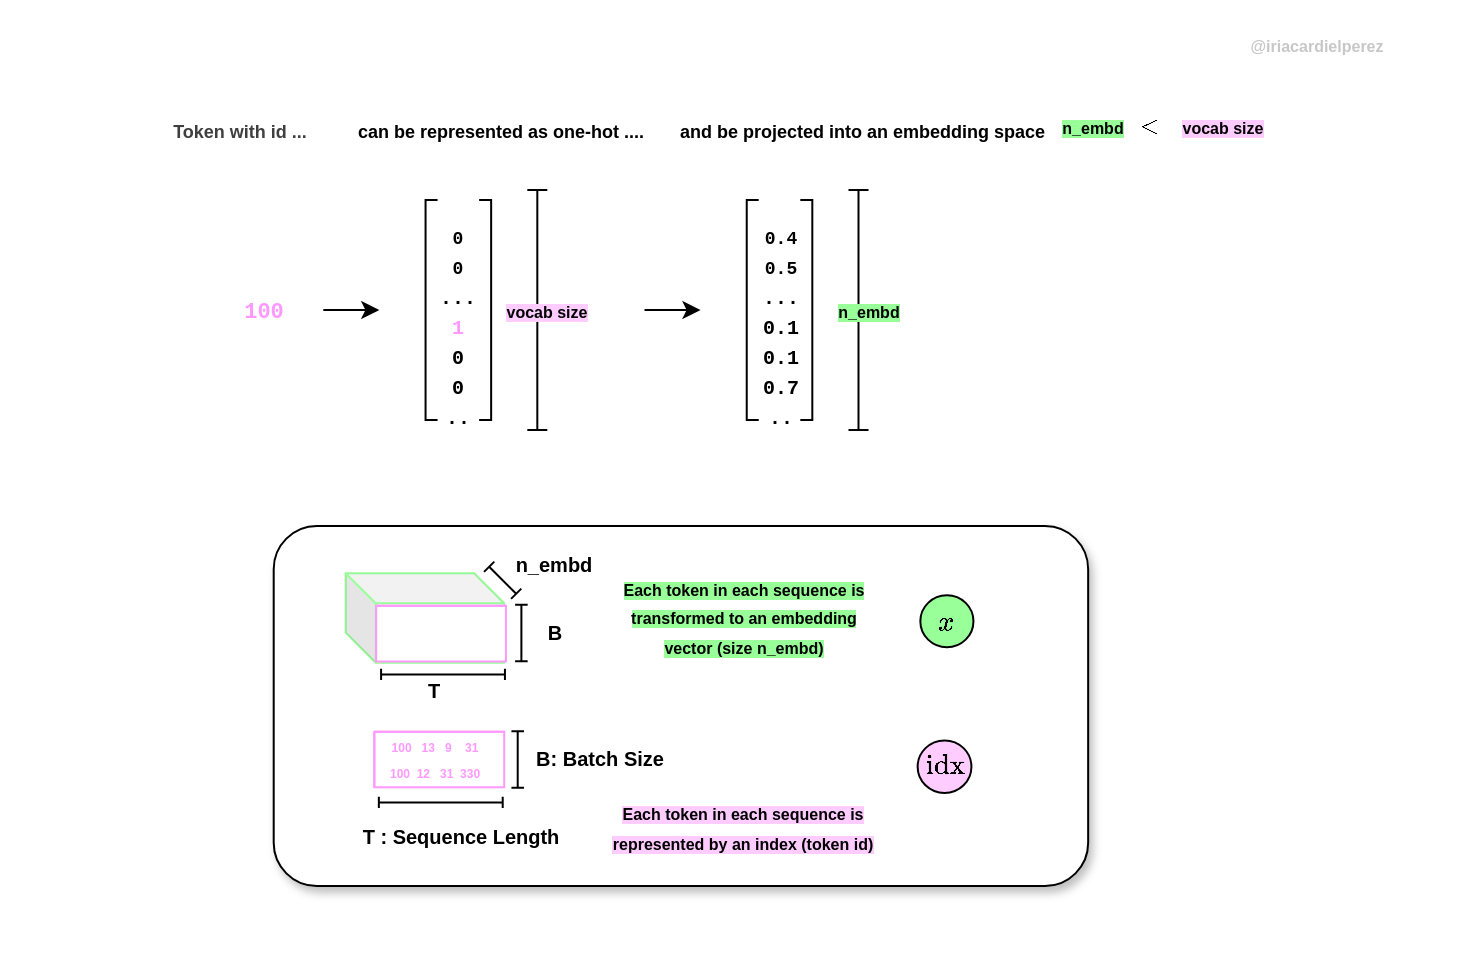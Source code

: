 <mxfile scale="1" border="5">
    <diagram name="Page-1" id="9CptkLMM0ztSRVp6YB5i">
        <mxGraphModel dx="3408" dy="1153" grid="0" gridSize="10" guides="1" tooltips="1" connect="1" arrows="1" fold="1" page="1" pageScale="1" pageWidth="827" pageHeight="583" background="#FFFFFF" math="1" shadow="0">
            <root>
                <mxCell id="0"/>
                <mxCell id="1" parent="0"/>
                <mxCell id="IWCZdA42NEQNfxDkU8em-257" value="" style="edgeStyle=orthogonalEdgeStyle;curved=1;rounded=0;orthogonalLoop=1;jettySize=auto;html=1;entryX=0.47;entryY=1.071;entryDx=0;entryDy=0;entryPerimeter=0;" parent="1" edge="1">
                    <mxGeometry relative="1" as="geometry">
                        <mxPoint x="516.31" y="400.28" as="sourcePoint"/>
                    </mxGeometry>
                </mxCell>
                <mxCell id="IWCZdA42NEQNfxDkU8em-532" value="&lt;b style=&quot;&quot;&gt;&lt;font style=&quot;font-size: 8px; color: rgb(199, 199, 199);&quot;&gt;@iriacardielperez&lt;/font&gt;&lt;/b&gt;" style="text;html=1;align=center;verticalAlign=middle;whiteSpace=wrap;rounded=0;rotation=0;" parent="1" vertex="1">
                    <mxGeometry x="642.67" y="29" width="148.77" height="43" as="geometry"/>
                </mxCell>
                <mxCell id="88" value="" style="rounded=1;whiteSpace=wrap;html=1;shadow=1;arcSize=12;" parent="1" vertex="1">
                    <mxGeometry x="195.85" y="292" width="407.23" height="180" as="geometry"/>
                </mxCell>
                <mxCell id="89" value="" style="shape=cube;whiteSpace=wrap;html=1;boundedLbl=1;backgroundOutline=1;darkOpacity=0.05;darkOpacity2=0.1;size=0;direction=east;rotation=0;strokeColor=#FF99FF;" parent="1" vertex="1">
                    <mxGeometry x="246.18" y="394.83" width="64.93" height="27.79" as="geometry"/>
                </mxCell>
                <mxCell id="90" value="&lt;span style=&quot;font-size: 10px;&quot;&gt;&lt;b&gt;B: Batch Size&lt;/b&gt;&lt;/span&gt;" style="text;html=1;align=center;verticalAlign=middle;whiteSpace=wrap;rounded=0;" parent="1" vertex="1">
                    <mxGeometry x="323.76" y="392.86" width="70" height="30" as="geometry"/>
                </mxCell>
                <mxCell id="91" value="&lt;span style=&quot;font-size: 10px;&quot;&gt;&lt;b&gt;T : Sequence Length&lt;/b&gt;&lt;/span&gt;" style="text;html=1;align=center;verticalAlign=middle;whiteSpace=wrap;rounded=0;" parent="1" vertex="1">
                    <mxGeometry x="233.91" y="437.23" width="111" height="20" as="geometry"/>
                </mxCell>
                <mxCell id="92" value="" style="shape=crossbar;whiteSpace=wrap;html=1;rounded=1;direction=south;rotation=-90;" parent="1" vertex="1">
                    <mxGeometry x="276.55" y="399.23" width="5.68" height="61.93" as="geometry"/>
                </mxCell>
                <mxCell id="93" value="" style="shape=crossbar;whiteSpace=wrap;html=1;rounded=1;direction=south;" parent="1" vertex="1">
                    <mxGeometry x="314.72" y="394.6" width="6.27" height="28.26" as="geometry"/>
                </mxCell>
                <mxCell id="94" value="&lt;div style=&quot;text-align: justify;&quot;&gt;&lt;b style=&quot;color: light-dark(rgb(255, 153, 255), rgb(144, 56, 144)); font-size: 6px; background-color: transparent;&quot;&gt;100&amp;nbsp; &amp;nbsp;13&amp;nbsp; &amp;nbsp;&lt;/b&gt;&lt;b style=&quot;color: light-dark(rgb(255, 153, 255), rgb(144, 56, 144)); font-size: 6px; background-color: transparent;&quot;&gt;9&amp;nbsp; &amp;nbsp;&amp;nbsp;&lt;/b&gt;&lt;b style=&quot;color: light-dark(rgb(255, 153, 255), rgb(144, 56, 144)); font-size: 6px; background-color: transparent;&quot;&gt;31&amp;nbsp; &amp;nbsp;&lt;/b&gt;&lt;/div&gt;" style="text;html=1;align=center;verticalAlign=middle;whiteSpace=wrap;rounded=0;" parent="1" vertex="1">
                    <mxGeometry x="247.9" y="394.83" width="62.02" height="12" as="geometry"/>
                </mxCell>
                <mxCell id="95" value="&lt;b style=&quot;forced-color-adjust: none; color: rgb(0, 0, 0); font-family: Helvetica; font-size: 12px; font-style: normal; font-variant-ligatures: normal; font-variant-caps: normal; letter-spacing: normal; orphans: 2; text-align: justify; text-indent: 0px; text-transform: none; widows: 2; word-spacing: 0px; -webkit-text-stroke-width: 0px; white-space: normal; text-decoration-thickness: initial; text-decoration-style: initial; text-decoration-color: initial; background-color: transparent;&quot;&gt;&lt;font data-mx-given-colors=&quot;{&amp;quot;color&amp;quot;:&amp;quot;rgb(255, 153, 255)&amp;quot;}&quot; style=&quot;forced-color-adjust: none; color: light-dark(rgb(255, 153, 255), rgb(144, 56, 144)); font-size: 6px;&quot;&gt;100&amp;nbsp; 12&amp;nbsp; &amp;nbsp;31&amp;nbsp; 330&amp;nbsp;&amp;nbsp;&lt;/font&gt;&lt;/b&gt;" style="text;whiteSpace=wrap;html=1;" parent="1" vertex="1">
                    <mxGeometry x="252.16" y="400.23" width="59" height="17" as="geometry"/>
                </mxCell>
                <mxCell id="96" value="$$\text{idx}$$" style="ellipse;whiteSpace=wrap;html=1;fillColor=#FFCCFF;" parent="1" vertex="1">
                    <mxGeometry x="517.82" y="399.23" width="26.9" height="26.27" as="geometry"/>
                </mxCell>
                <mxCell id="97" value="" style="shape=cube;whiteSpace=wrap;html=1;boundedLbl=1;backgroundOutline=1;darkOpacity=0.05;darkOpacity2=0.1;size=15;direction=east;rotation=0;strokeColor=#99FF99;" parent="1" vertex="1">
                    <mxGeometry x="231.83" y="315.61" width="79.27" height="44.74" as="geometry"/>
                </mxCell>
                <mxCell id="98" value="" style="shape=crossbar;whiteSpace=wrap;html=1;rounded=1;direction=south;" parent="1" vertex="1">
                    <mxGeometry x="316.56" y="331.35" width="6.27" height="28.26" as="geometry"/>
                </mxCell>
                <mxCell id="99" value="" style="shape=crossbar;whiteSpace=wrap;html=1;rounded=1;direction=south;rotation=-45;" parent="1" vertex="1">
                    <mxGeometry x="306.7" y="309.59" width="7.27" height="19.09" as="geometry"/>
                </mxCell>
                <mxCell id="100" value="&lt;span style=&quot;font-size: 10px;&quot;&gt;&lt;b&gt;B&lt;/b&gt;&lt;/span&gt;" style="text;html=1;align=center;verticalAlign=middle;whiteSpace=wrap;rounded=0;rotation=0;" parent="1" vertex="1">
                    <mxGeometry x="323.58" y="329.72" width="25.46" height="30" as="geometry"/>
                </mxCell>
                <mxCell id="101" value="&lt;span style=&quot;font-size: 10px;&quot;&gt;&lt;b&gt;n_embd&lt;/b&gt;&lt;/span&gt;" style="text;html=1;align=center;verticalAlign=middle;whiteSpace=wrap;rounded=0;" parent="1" vertex="1">
                    <mxGeometry x="296.31" y="303.81" width="80" height="15" as="geometry"/>
                </mxCell>
                <mxCell id="102" value="" style="shape=crossbar;whiteSpace=wrap;html=1;rounded=1;direction=south;rotation=-90;" parent="1" vertex="1">
                    <mxGeometry x="277.67" y="335.23" width="5.68" height="61.93" as="geometry"/>
                </mxCell>
                <mxCell id="103" value="&lt;span style=&quot;font-size: 10px;&quot;&gt;&lt;b&gt;T&lt;/b&gt;&lt;/span&gt;" style="text;html=1;align=center;verticalAlign=middle;whiteSpace=wrap;rounded=0;" parent="1" vertex="1">
                    <mxGeometry x="262.23" y="366.4" width="28.46" height="16.09" as="geometry"/>
                </mxCell>
                <mxCell id="104" value="" style="shape=cube;whiteSpace=wrap;html=1;boundedLbl=1;backgroundOutline=1;darkOpacity=0.05;darkOpacity2=0.1;size=0;direction=east;rotation=0;strokeColor=#FF99FF;" parent="1" vertex="1">
                    <mxGeometry x="247.04" y="331.93" width="64.93" height="27.79" as="geometry"/>
                </mxCell>
                <mxCell id="105" value="$$x$$" style="ellipse;whiteSpace=wrap;html=1;fillColor=#99FF99;" parent="1" vertex="1">
                    <mxGeometry x="519.17" y="326.63" width="26.56" height="26" as="geometry"/>
                </mxCell>
                <mxCell id="106" value="&lt;b style=&quot;&quot;&gt;&lt;font style=&quot;font-size: 8px; background-color: rgb(153, 255, 153);&quot;&gt;Each token in each sequence is transformed to an embedding vector (size n_embd)&lt;/font&gt;&lt;/b&gt;" style="text;html=1;align=center;verticalAlign=middle;whiteSpace=wrap;rounded=0;" parent="1" vertex="1">
                    <mxGeometry x="361.23" y="314.63" width="140" height="44" as="geometry"/>
                </mxCell>
                <mxCell id="107" value="&lt;b style=&quot;&quot;&gt;&lt;font style=&quot;font-size: 8px; background-color: rgb(255, 204, 255);&quot;&gt;Each token in each sequence is represented by an index (token id)&lt;/font&gt;&lt;/b&gt;" style="text;html=1;align=center;verticalAlign=middle;whiteSpace=wrap;rounded=0;" parent="1" vertex="1">
                    <mxGeometry x="363.2" y="426.63" width="134.88" height="30" as="geometry"/>
                </mxCell>
                <mxCell id="109" value="&lt;div style=&quot;text-align: justify;&quot;&gt;&lt;b style=&quot;font-size: 9px; background-color: transparent;&quot;&gt;can be represented as one-hot ....&lt;/b&gt;&lt;/div&gt;" style="text;whiteSpace=wrap;html=1;" parent="1" vertex="1">
                    <mxGeometry x="235.66" y="80" width="151" height="38" as="geometry"/>
                </mxCell>
                <mxCell id="111" value="" style="strokeWidth=1;html=1;shape=mxgraph.flowchart.annotation_1;align=left;pointerEvents=1;" parent="1" vertex="1">
                    <mxGeometry x="271.78" y="129" width="6" height="110" as="geometry"/>
                </mxCell>
                <mxCell id="112" value="" style="strokeWidth=1;html=1;shape=mxgraph.flowchart.annotation_1;align=left;pointerEvents=1;direction=west;" parent="1" vertex="1">
                    <mxGeometry x="298.57" y="129" width="6" height="110" as="geometry"/>
                </mxCell>
                <mxCell id="113" value="&lt;div style=&quot;text-align: center;&quot;&gt;&lt;b style=&quot;font-size: 9px; background-color: transparent;&quot;&gt;&lt;font face=&quot;Courier New&quot;&gt;&amp;nbsp;0&amp;nbsp;&lt;/font&gt;&lt;/b&gt;&lt;/div&gt;&lt;div style=&quot;text-align: center;&quot;&gt;&lt;b style=&quot;font-size: 9px; background-color: transparent;&quot;&gt;&lt;font face=&quot;Courier New&quot;&gt;0&lt;/font&gt;&lt;/b&gt;&lt;/div&gt;&lt;div style=&quot;text-align: center;&quot;&gt;&lt;font face=&quot;Courier New&quot; size=&quot;1&quot;&gt;&lt;b&gt;...&lt;/b&gt;&lt;/font&gt;&lt;/div&gt;&lt;div style=&quot;text-align: center;&quot;&gt;&lt;font color=&quot;#ff99ff&quot; face=&quot;Courier New&quot; size=&quot;1&quot;&gt;&lt;b style=&quot;&quot;&gt;1&lt;/b&gt;&lt;/font&gt;&lt;/div&gt;&lt;div style=&quot;text-align: center;&quot;&gt;&lt;font face=&quot;Courier New&quot; size=&quot;1&quot;&gt;&lt;b&gt;0&lt;/b&gt;&lt;/font&gt;&lt;/div&gt;&lt;div style=&quot;text-align: center;&quot;&gt;&lt;font face=&quot;Courier New&quot; size=&quot;1&quot;&gt;&lt;b&gt;0&lt;/b&gt;&lt;/font&gt;&lt;/div&gt;&lt;div style=&quot;text-align: center;&quot;&gt;&lt;font face=&quot;Courier New&quot; size=&quot;1&quot;&gt;&lt;b&gt;..&lt;/b&gt;&lt;/font&gt;&lt;/div&gt;&lt;div style=&quot;text-align: center;&quot;&gt;&lt;font size=&quot;1&quot;&gt;&lt;b&gt;&lt;br&gt;&lt;/b&gt;&lt;/font&gt;&lt;/div&gt;" style="text;whiteSpace=wrap;html=1;" parent="1" vertex="1">
                    <mxGeometry x="276.57" y="133" width="16" height="85" as="geometry"/>
                </mxCell>
                <mxCell id="114" value="" style="shape=crossbar;whiteSpace=wrap;html=1;rounded=1;direction=south;" parent="1" vertex="1">
                    <mxGeometry x="322.66" y="124" width="10" height="120" as="geometry"/>
                </mxCell>
                <mxCell id="117" value="&lt;b style=&quot;&quot;&gt;&lt;font style=&quot;font-size: 8px; background-color: rgb(255, 204, 255);&quot;&gt;vocab size&lt;/font&gt;&lt;/b&gt;" style="text;html=1;align=center;verticalAlign=middle;whiteSpace=wrap;rounded=0;" parent="1" vertex="1">
                    <mxGeometry x="307.66" y="169" width="48.88" height="30" as="geometry"/>
                </mxCell>
                <mxCell id="119" value="&lt;div style=&quot;text-align: justify;&quot;&gt;&lt;br&gt;&lt;/div&gt;&lt;div style=&quot;text-align: justify;&quot;&gt;&lt;font style=&quot;&quot;&gt;&lt;div style=&quot;&quot;&gt;&lt;font style=&quot;font-size: 9px;&quot;&gt;&lt;b style=&quot;color: rgb(63, 63, 63); background-color: transparent;&quot;&gt;Token with id ...&lt;/b&gt;&lt;/font&gt;&lt;/div&gt;&lt;/font&gt;&lt;/div&gt;" style="text;html=1;align=center;verticalAlign=middle;whiteSpace=wrap;rounded=0;" parent="1" vertex="1">
                    <mxGeometry x="132" y="68" width="94.29" height="36" as="geometry"/>
                </mxCell>
                <mxCell id="121" value="&lt;div style=&quot;text-align: justify;&quot;&gt;&lt;b style=&quot;background-color: transparent;&quot;&gt;&lt;font color=&quot;#ff99ff&quot; style=&quot;font-size: 11px;&quot; face=&quot;Courier New&quot;&gt;100&lt;/font&gt;&lt;/b&gt;&lt;/div&gt;" style="text;html=1;align=center;verticalAlign=middle;whiteSpace=wrap;rounded=0;" parent="1" vertex="1">
                    <mxGeometry x="174.16" y="177" width="34" height="14" as="geometry"/>
                </mxCell>
                <mxCell id="124" style="edgeStyle=orthogonalEdgeStyle;curved=1;rounded=0;orthogonalLoop=1;jettySize=auto;html=1;" parent="1" edge="1">
                    <mxGeometry relative="1" as="geometry">
                        <mxPoint x="220.66" y="184" as="sourcePoint"/>
                        <mxPoint x="248.66" y="184" as="targetPoint"/>
                    </mxGeometry>
                </mxCell>
                <mxCell id="126" value="" style="strokeWidth=1;html=1;shape=mxgraph.flowchart.annotation_1;align=left;pointerEvents=1;" parent="1" vertex="1">
                    <mxGeometry x="432.37" y="129" width="6" height="110" as="geometry"/>
                </mxCell>
                <mxCell id="127" value="" style="strokeWidth=1;html=1;shape=mxgraph.flowchart.annotation_1;align=left;pointerEvents=1;direction=west;" parent="1" vertex="1">
                    <mxGeometry x="459.16" y="129" width="6" height="110" as="geometry"/>
                </mxCell>
                <mxCell id="128" value="&lt;div style=&quot;text-align: center;&quot;&gt;&lt;b style=&quot;font-size: 9px; background-color: transparent;&quot;&gt;&lt;font face=&quot;Courier New&quot;&gt;&amp;nbsp;0.4&amp;nbsp;&lt;/font&gt;&lt;/b&gt;&lt;/div&gt;&lt;div style=&quot;text-align: center;&quot;&gt;&lt;b style=&quot;font-size: 9px; background-color: transparent;&quot;&gt;&lt;font face=&quot;Courier New&quot;&gt;0.5&lt;/font&gt;&lt;/b&gt;&lt;/div&gt;&lt;div style=&quot;text-align: center;&quot;&gt;&lt;font face=&quot;Courier New&quot; size=&quot;1&quot;&gt;&lt;b&gt;...&lt;/b&gt;&lt;/font&gt;&lt;/div&gt;&lt;div style=&quot;text-align: center;&quot;&gt;&lt;font size=&quot;1&quot; face=&quot;Courier New&quot;&gt;&lt;b&gt;0.1&lt;/b&gt;&lt;/font&gt;&lt;/div&gt;&lt;div style=&quot;text-align: center;&quot;&gt;&lt;font size=&quot;1&quot; face=&quot;Courier New&quot;&gt;&lt;b&gt;0.1&lt;/b&gt;&lt;/font&gt;&lt;/div&gt;&lt;div style=&quot;text-align: center;&quot;&gt;&lt;font size=&quot;1&quot; face=&quot;Courier New&quot;&gt;&lt;b&gt;0.7&lt;/b&gt;&lt;/font&gt;&lt;/div&gt;&lt;div style=&quot;text-align: center;&quot;&gt;&lt;font face=&quot;Courier New&quot; size=&quot;1&quot;&gt;&lt;b&gt;..&lt;/b&gt;&lt;/font&gt;&lt;/div&gt;&lt;div style=&quot;text-align: center;&quot;&gt;&lt;font size=&quot;1&quot;&gt;&lt;b&gt;&lt;br&gt;&lt;/b&gt;&lt;/font&gt;&lt;/div&gt;" style="text;whiteSpace=wrap;html=1;" parent="1" vertex="1">
                    <mxGeometry x="434.16" y="133" width="16" height="85" as="geometry"/>
                </mxCell>
                <mxCell id="129" value="" style="shape=crossbar;whiteSpace=wrap;html=1;rounded=1;direction=south;" parent="1" vertex="1">
                    <mxGeometry x="483.25" y="124" width="10" height="120" as="geometry"/>
                </mxCell>
                <mxCell id="133" style="edgeStyle=orthogonalEdgeStyle;curved=1;rounded=0;orthogonalLoop=1;jettySize=auto;html=1;" parent="1" edge="1">
                    <mxGeometry relative="1" as="geometry">
                        <mxPoint x="381.25" y="184" as="sourcePoint"/>
                        <mxPoint x="409.25" y="184" as="targetPoint"/>
                    </mxGeometry>
                </mxCell>
                <mxCell id="134" value="&lt;div style=&quot;text-align: justify;&quot;&gt;&lt;b style=&quot;font-size: 9px; background-color: transparent;&quot;&gt;and be projected into an embedding space&lt;/b&gt;&lt;/div&gt;" style="text;whiteSpace=wrap;html=1;" parent="1" vertex="1">
                    <mxGeometry x="396.66" y="80" width="190" height="38" as="geometry"/>
                </mxCell>
                <mxCell id="135" value="&lt;b style=&quot;&quot;&gt;&lt;font style=&quot;font-size: 8px; background-color: rgb(153, 255, 153);&quot;&gt;n_embd&lt;/font&gt;&lt;/b&gt;" style="text;html=1;align=center;verticalAlign=middle;whiteSpace=wrap;rounded=0;" parent="1" vertex="1">
                    <mxGeometry x="471.26" y="175" width="45" height="18" as="geometry"/>
                </mxCell>
                <mxCell id="136" value="&lt;b style=&quot;&quot;&gt;&lt;font style=&quot;font-size: 8px; background-color: rgb(255, 204, 255);&quot;&gt;vocab size&lt;/font&gt;&lt;/b&gt;" style="text;html=1;align=center;verticalAlign=middle;whiteSpace=wrap;rounded=0;" parent="1" vertex="1">
                    <mxGeometry x="646.46" y="77" width="48.88" height="30" as="geometry"/>
                </mxCell>
                <mxCell id="137" value="&lt;b style=&quot;&quot;&gt;&lt;font style=&quot;font-size: 8px; background-color: rgb(153, 255, 153);&quot;&gt;n_embd&lt;/font&gt;&lt;/b&gt;" style="text;html=1;align=center;verticalAlign=middle;whiteSpace=wrap;rounded=0;" parent="1" vertex="1">
                    <mxGeometry x="583.29" y="83" width="45" height="18" as="geometry"/>
                </mxCell>
                <mxCell id="139" value="&lt;font style=&quot;font-size: 10px;&quot;&gt;&lt;b&gt;$$&amp;lt;$$&lt;/b&gt;&lt;/font&gt;" style="ellipse;whiteSpace=wrap;html=1;align=center;strokeColor=none;" parent="1" vertex="1">
                    <mxGeometry x="624.17" y="82.5" width="18.5" height="18.5" as="geometry"/>
                </mxCell>
                <mxCell id="141" value="&lt;span style=&quot;font-size: 10px;&quot;&gt;&lt;b&gt;&lt;font color=&quot;#ffffff&quot;&gt;Each batch provides several input-target pairs:&amp;nbsp;&lt;/font&gt;&lt;/b&gt;&lt;/span&gt;" style="text;html=1;align=left;verticalAlign=middle;whiteSpace=wrap;rounded=0;" vertex="1" parent="1">
                    <mxGeometry x="59" y="68" width="44.51" height="447" as="geometry"/>
                </mxCell>
            </root>
        </mxGraphModel>
    </diagram>
</mxfile>